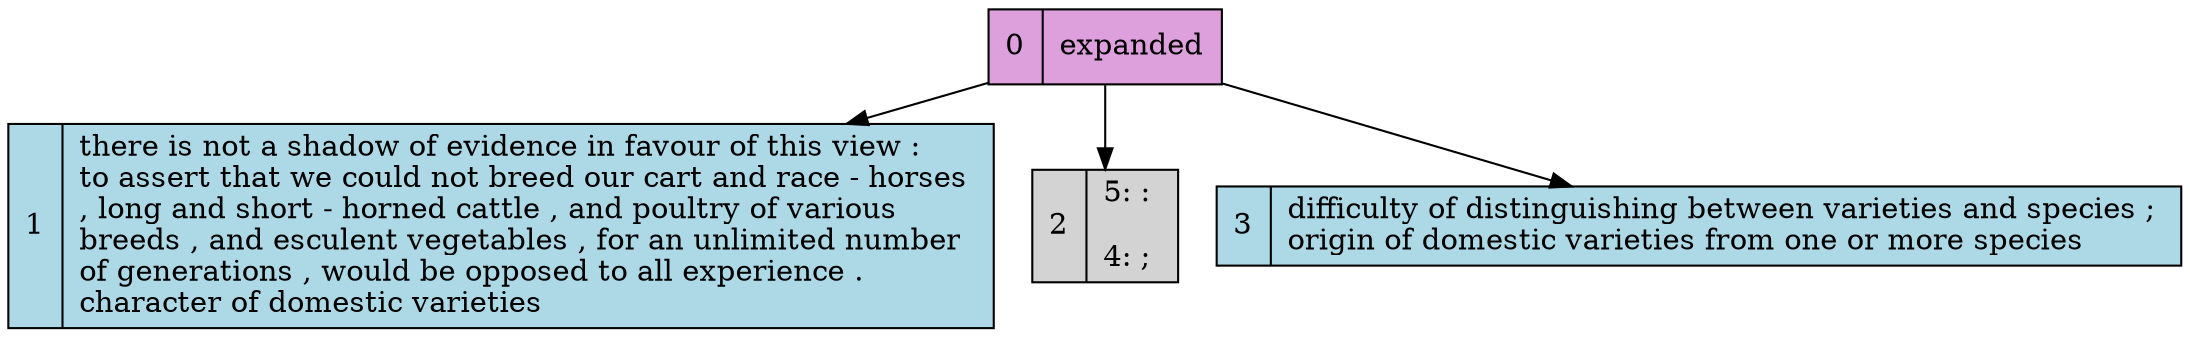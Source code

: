 digraph MyGraph {
	ranksep=0.25
	node [shape=record, style=filled]
	
0  ->  1
	0  ->  2
	0  ->  3
1 [label="1|there is not a shadow of evidence in favour of this view : \lto assert that we could not breed our cart and race - horses \l, long and short - horned cattle , and poultry of various \lbreeds , and esculent vegetables , for an unlimited number \lof generations , would be opposed to all experience . \lcharacter of domestic varieties \l}" tooltip="there is not a shadow of evidence in favour of this view : to assert that we could not breed our cart and race - horses , long and short - horned cattle , and poultry of various breeds , and esculent vegetables , for an unlimited number of generations , would be opposed to all experience . character of domestic varieties \n\n(4, 5)" fillcolor="lightblue"]
3 [label="3|difficulty of distinguishing between varieties and species ; \lorigin of domestic varieties from one or more species \l}" tooltip="difficulty of distinguishing between varieties and species ; origin of domestic varieties from one or more species \n\n(4, 5)" fillcolor="lightblue"]

2 [label="2|5: : \l\l4: ; \l"]           

0 [label="0|expanded" tooltip="Expanded node" fillcolor="plum"]
0 [label="0|expanded" tooltip="Expanded node" fillcolor="plum"]
0 [label="0|expanded" tooltip="Expanded node" fillcolor="plum"]

}